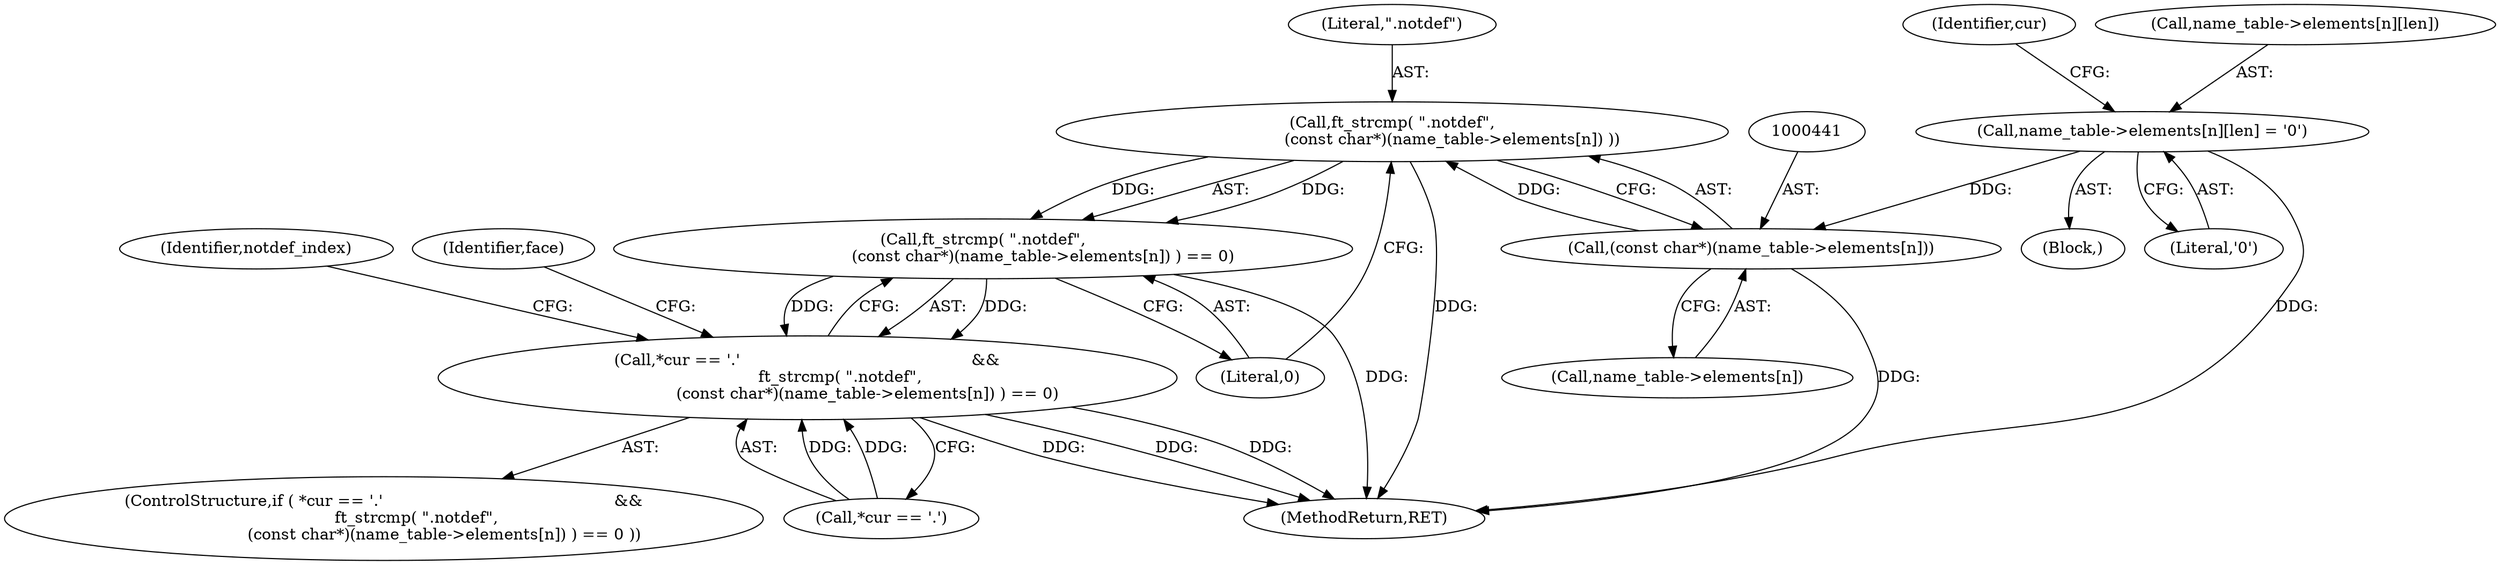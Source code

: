 digraph "0_savannah_dd89710f0f643eb0f99a3830e0712d26c7642acd@API" {
"1000438" [label="(Call,ft_strcmp( \".notdef\",\n                        (const char*)(name_table->elements[n]) ))"];
"1000440" [label="(Call,(const char*)(name_table->elements[n]))"];
"1000422" [label="(Call,name_table->elements[n][len] = '\0')"];
"1000437" [label="(Call,ft_strcmp( \".notdef\",\n                        (const char*)(name_table->elements[n]) ) == 0)"];
"1000432" [label="(Call,*cur == '.'                                              &&\n             ft_strcmp( \".notdef\",\n                        (const char*)(name_table->elements[n]) ) == 0)"];
"1000431" [label="(ControlStructure,if ( *cur == '.'                                              &&\n             ft_strcmp( \".notdef\",\n                        (const char*)(name_table->elements[n]) ) == 0 ))"];
"1000447" [label="(Literal,0)"];
"1000422" [label="(Call,name_table->elements[n][len] = '\0')"];
"1000430" [label="(Literal,'\0')"];
"1000440" [label="(Call,(const char*)(name_table->elements[n]))"];
"1000423" [label="(Call,name_table->elements[n][len])"];
"1000432" [label="(Call,*cur == '.'                                              &&\n             ft_strcmp( \".notdef\",\n                        (const char*)(name_table->elements[n]) ) == 0)"];
"1000437" [label="(Call,ft_strcmp( \".notdef\",\n                        (const char*)(name_table->elements[n]) ) == 0)"];
"1000823" [label="(MethodReturn,RET)"];
"1000435" [label="(Identifier,cur)"];
"1000370" [label="(Block,)"];
"1000450" [label="(Identifier,notdef_index)"];
"1000461" [label="(Identifier,face)"];
"1000433" [label="(Call,*cur == '.')"];
"1000439" [label="(Literal,\".notdef\")"];
"1000442" [label="(Call,name_table->elements[n])"];
"1000438" [label="(Call,ft_strcmp( \".notdef\",\n                        (const char*)(name_table->elements[n]) ))"];
"1000438" -> "1000437"  [label="AST: "];
"1000438" -> "1000440"  [label="CFG: "];
"1000439" -> "1000438"  [label="AST: "];
"1000440" -> "1000438"  [label="AST: "];
"1000447" -> "1000438"  [label="CFG: "];
"1000438" -> "1000823"  [label="DDG: "];
"1000438" -> "1000437"  [label="DDG: "];
"1000438" -> "1000437"  [label="DDG: "];
"1000440" -> "1000438"  [label="DDG: "];
"1000440" -> "1000442"  [label="CFG: "];
"1000441" -> "1000440"  [label="AST: "];
"1000442" -> "1000440"  [label="AST: "];
"1000440" -> "1000823"  [label="DDG: "];
"1000422" -> "1000440"  [label="DDG: "];
"1000422" -> "1000370"  [label="AST: "];
"1000422" -> "1000430"  [label="CFG: "];
"1000423" -> "1000422"  [label="AST: "];
"1000430" -> "1000422"  [label="AST: "];
"1000435" -> "1000422"  [label="CFG: "];
"1000422" -> "1000823"  [label="DDG: "];
"1000437" -> "1000432"  [label="AST: "];
"1000437" -> "1000447"  [label="CFG: "];
"1000447" -> "1000437"  [label="AST: "];
"1000432" -> "1000437"  [label="CFG: "];
"1000437" -> "1000823"  [label="DDG: "];
"1000437" -> "1000432"  [label="DDG: "];
"1000437" -> "1000432"  [label="DDG: "];
"1000432" -> "1000431"  [label="AST: "];
"1000432" -> "1000433"  [label="CFG: "];
"1000433" -> "1000432"  [label="AST: "];
"1000450" -> "1000432"  [label="CFG: "];
"1000461" -> "1000432"  [label="CFG: "];
"1000432" -> "1000823"  [label="DDG: "];
"1000432" -> "1000823"  [label="DDG: "];
"1000432" -> "1000823"  [label="DDG: "];
"1000433" -> "1000432"  [label="DDG: "];
"1000433" -> "1000432"  [label="DDG: "];
}
